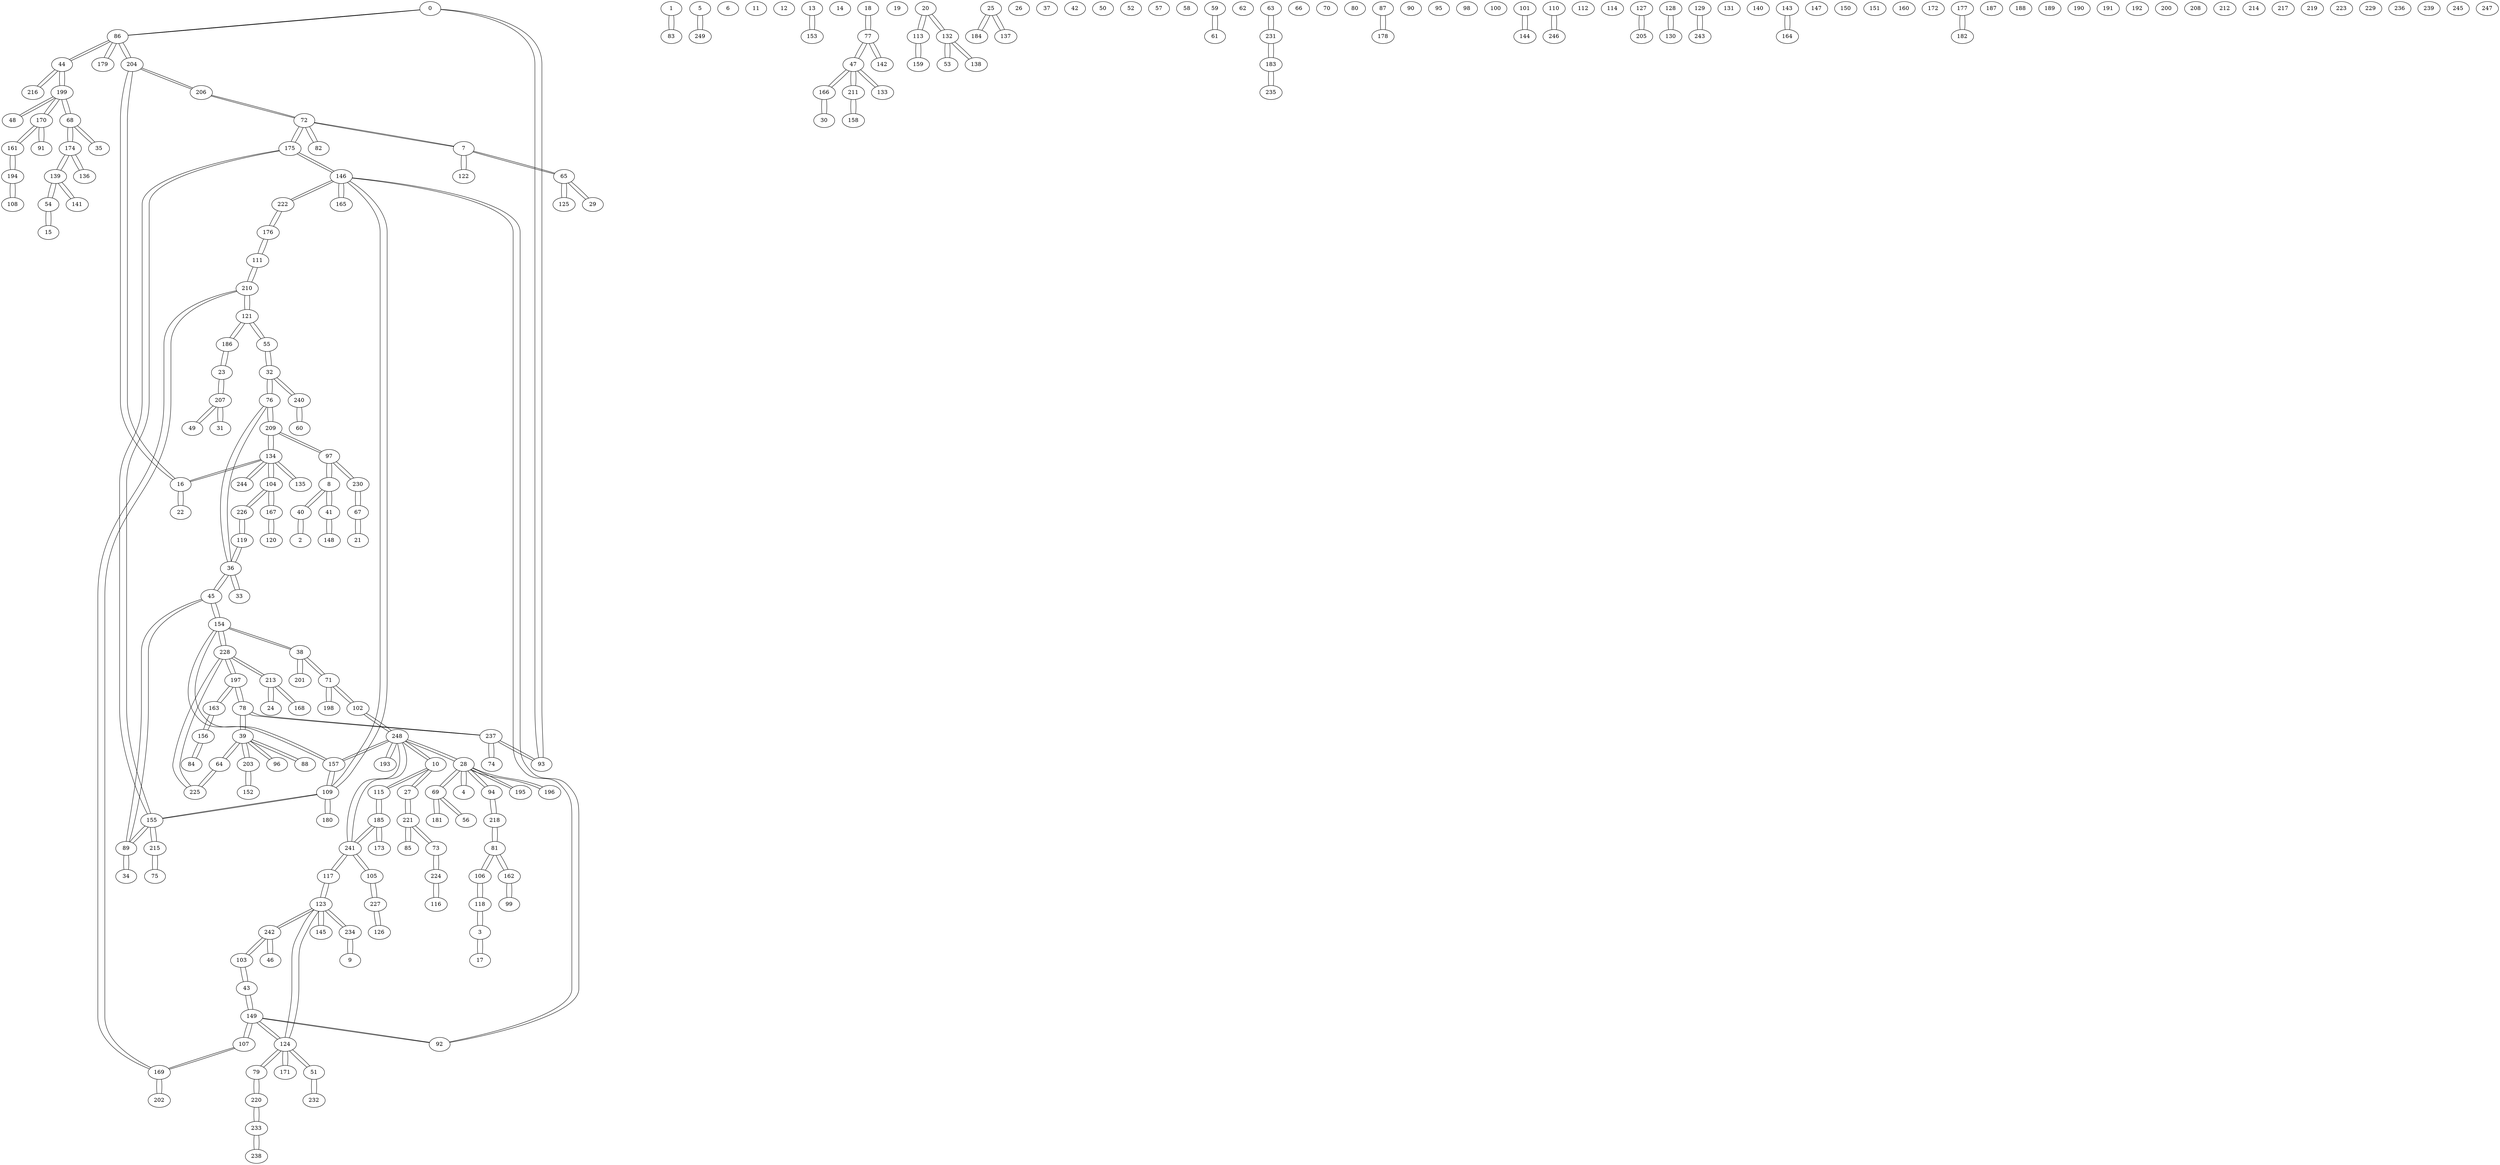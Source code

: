 graph {
0 -- 86 [ distancia=12 ]
0 -- 93 [ distancia=14 ]
1 -- 83 [ distancia=13 ]
2 -- 40 [ distancia=3 ]
3 -- 17 [ distancia=10 ]
3 -- 118 [ distancia=5 ]
4 -- 28 [ distancia=1 ]
5 -- 249 [ distancia=7 ]
6;
7 -- 122 [ distancia=1 ]
7 -- 65 [ distancia=1 ]
7 -- 72 [ distancia=6 ]
8 -- 41 [ distancia=2 ]
8 -- 40 [ distancia=10 ]
8 -- 97 [ distancia=13 ]
9 -- 234 [ distancia=1 ]
10 -- 248 [ distancia=7 ]
10 -- 27 [ distancia=6 ]
10 -- 115 [ distancia=2 ]
11;
12;
13 -- 153 [ distancia=4 ]
14;
15 -- 54 [ distancia=14 ]
16 -- 204 [ distancia=14 ]
16 -- 22 [ distancia=14 ]
16 -- 134 [ distancia=12 ]
17 -- 3 [ distancia=10 ]
18 -- 77 [ distancia=14 ]
19;
20 -- 113 [ distancia=8 ]
20 -- 132 [ distancia=9 ]
21 -- 67 [ distancia=6 ]
22 -- 16 [ distancia=14 ]
23 -- 186 [ distancia=3 ]
23 -- 207 [ distancia=7 ]
24 -- 213 [ distancia=14 ]
25 -- 184 [ distancia=9 ]
25 -- 137 [ distancia=7 ]
26;
27 -- 10 [ distancia=6 ]
27 -- 221 [ distancia=12 ]
28 -- 248 [ distancia=1 ]
28 -- 94 [ distancia=11 ]
28 -- 195 [ distancia=2 ]
28 -- 196 [ distancia=10 ]
28 -- 69 [ distancia=1 ]
28 -- 4 [ distancia=1 ]
29 -- 65 [ distancia=7 ]
30 -- 166 [ distancia=10 ]
31 -- 207 [ distancia=13 ]
32 -- 55 [ distancia=4 ]
32 -- 240 [ distancia=5 ]
32 -- 76 [ distancia=15 ]
33 -- 36 [ distancia=10 ]
34 -- 89 [ distancia=11 ]
35 -- 68 [ distancia=5 ]
36 -- 119 [ distancia=8 ]
36 -- 45 [ distancia=14 ]
36 -- 33 [ distancia=10 ]
36 -- 76 [ distancia=6 ]
37;
38 -- 71 [ distancia=6 ]
38 -- 201 [ distancia=4 ]
38 -- 154 [ distancia=8 ]
39 -- 78 [ distancia=5 ]
39 -- 64 [ distancia=12 ]
39 -- 96 [ distancia=3 ]
39 -- 88 [ distancia=15 ]
39 -- 203 [ distancia=14 ]
40 -- 2 [ distancia=3 ]
40 -- 8 [ distancia=10 ]
41 -- 148 [ distancia=10 ]
41 -- 8 [ distancia=2 ]
42;
43 -- 149 [ distancia=7 ]
43 -- 103 [ distancia=12 ]
44 -- 199 [ distancia=6 ]
44 -- 86 [ distancia=7 ]
44 -- 216 [ distancia=13 ]
45 -- 89 [ distancia=12 ]
45 -- 154 [ distancia=1 ]
45 -- 36 [ distancia=14 ]
46 -- 242 [ distancia=6 ]
47 -- 211 [ distancia=4 ]
47 -- 133 [ distancia=3 ]
47 -- 166 [ distancia=4 ]
47 -- 77 [ distancia=6 ]
48 -- 199 [ distancia=2 ]
49 -- 207 [ distancia=12 ]
50;
51 -- 232 [ distancia=13 ]
51 -- 124 [ distancia=12 ]
52;
53 -- 132 [ distancia=9 ]
54 -- 139 [ distancia=9 ]
54 -- 15 [ distancia=14 ]
55 -- 121 [ distancia=12 ]
55 -- 32 [ distancia=4 ]
56 -- 69 [ distancia=11 ]
57;
58;
59 -- 61 [ distancia=9 ]
60 -- 240 [ distancia=11 ]
61 -- 59 [ distancia=9 ]
62;
63 -- 231 [ distancia=11 ]
64 -- 225 [ distancia=15 ]
64 -- 39 [ distancia=12 ]
65 -- 125 [ distancia=2 ]
65 -- 7 [ distancia=1 ]
65 -- 29 [ distancia=7 ]
66;
67 -- 230 [ distancia=4 ]
67 -- 21 [ distancia=6 ]
68 -- 199 [ distancia=11 ]
68 -- 35 [ distancia=5 ]
68 -- 174 [ distancia=12 ]
69 -- 56 [ distancia=11 ]
69 -- 28 [ distancia=1 ]
69 -- 181 [ distancia=3 ]
70;
71 -- 102 [ distancia=1 ]
71 -- 38 [ distancia=6 ]
71 -- 198 [ distancia=8 ]
72 -- 82 [ distancia=13 ]
72 -- 175 [ distancia=2 ]
72 -- 206 [ distancia=6 ]
72 -- 7 [ distancia=6 ]
73 -- 221 [ distancia=1 ]
73 -- 224 [ distancia=14 ]
74 -- 237 [ distancia=15 ]
75 -- 215 [ distancia=14 ]
76 -- 209 [ distancia=5 ]
76 -- 32 [ distancia=15 ]
76 -- 36 [ distancia=6 ]
77 -- 142 [ distancia=8 ]
77 -- 18 [ distancia=14 ]
77 -- 47 [ distancia=6 ]
78 -- 39 [ distancia=5 ]
78 -- 197 [ distancia=3 ]
78 -- 237 [ distancia=1 ]
79 -- 220 [ distancia=2 ]
79 -- 124 [ distancia=13 ]
80;
81 -- 218 [ distancia=13 ]
81 -- 106 [ distancia=14 ]
81 -- 162 [ distancia=5 ]
82 -- 72 [ distancia=13 ]
83 -- 1 [ distancia=13 ]
84 -- 156 [ distancia=7 ]
85 -- 221 [ distancia=4 ]
86 -- 0 [ distancia=12 ]
86 -- 44 [ distancia=7 ]
86 -- 204 [ distancia=14 ]
86 -- 179 [ distancia=9 ]
87 -- 178 [ distancia=11 ]
88 -- 39 [ distancia=15 ]
89 -- 45 [ distancia=12 ]
89 -- 34 [ distancia=11 ]
89 -- 155 [ distancia=5 ]
90;
91 -- 170 [ distancia=7 ]
92 -- 149 [ distancia=10 ]
92 -- 146 [ distancia=14 ]
93 -- 0 [ distancia=14 ]
93 -- 237 [ distancia=11 ]
94 -- 28 [ distancia=11 ]
94 -- 218 [ distancia=7 ]
95;
96 -- 39 [ distancia=3 ]
97 -- 230 [ distancia=1 ]
97 -- 209 [ distancia=13 ]
97 -- 8 [ distancia=13 ]
98;
99 -- 162 [ distancia=14 ]
100;
101 -- 144 [ distancia=1 ]
102 -- 71 [ distancia=1 ]
102 -- 248 [ distancia=10 ]
103 -- 242 [ distancia=15 ]
103 -- 43 [ distancia=12 ]
104 -- 134 [ distancia=6 ]
104 -- 167 [ distancia=2 ]
104 -- 226 [ distancia=2 ]
105 -- 227 [ distancia=8 ]
105 -- 241 [ distancia=3 ]
106 -- 118 [ distancia=8 ]
106 -- 81 [ distancia=14 ]
107 -- 169 [ distancia=1 ]
107 -- 149 [ distancia=1 ]
108 -- 194 [ distancia=11 ]
109 -- 155 [ distancia=2 ]
109 -- 180 [ distancia=6 ]
109 -- 146 [ distancia=10 ]
109 -- 157 [ distancia=11 ]
110 -- 246 [ distancia=5 ]
111 -- 210 [ distancia=7 ]
111 -- 176 [ distancia=2 ]
112;
113 -- 20 [ distancia=8 ]
113 -- 159 [ distancia=9 ]
114;
115 -- 185 [ distancia=15 ]
115 -- 10 [ distancia=2 ]
116 -- 224 [ distancia=3 ]
117 -- 241 [ distancia=3 ]
117 -- 123 [ distancia=4 ]
118 -- 106 [ distancia=8 ]
118 -- 3 [ distancia=5 ]
119 -- 36 [ distancia=8 ]
119 -- 226 [ distancia=6 ]
120 -- 167 [ distancia=2 ]
121 -- 55 [ distancia=12 ]
121 -- 186 [ distancia=7 ]
121 -- 210 [ distancia=3 ]
122 -- 7 [ distancia=1 ]
123 -- 234 [ distancia=12 ]
123 -- 145 [ distancia=1 ]
123 -- 117 [ distancia=4 ]
123 -- 242 [ distancia=11 ]
123 -- 124 [ distancia=4 ]
124 -- 149 [ distancia=7 ]
124 -- 171 [ distancia=1 ]
124 -- 123 [ distancia=4 ]
124 -- 79 [ distancia=13 ]
124 -- 51 [ distancia=12 ]
125 -- 65 [ distancia=2 ]
126 -- 227 [ distancia=6 ]
127 -- 205 [ distancia=1 ]
128 -- 130 [ distancia=4 ]
129 -- 243 [ distancia=13 ]
130 -- 128 [ distancia=4 ]
131;
132 -- 53 [ distancia=9 ]
132 -- 20 [ distancia=9 ]
132 -- 138 [ distancia=15 ]
133 -- 47 [ distancia=3 ]
134 -- 104 [ distancia=6 ]
134 -- 135 [ distancia=13 ]
134 -- 244 [ distancia=12 ]
134 -- 209 [ distancia=5 ]
134 -- 16 [ distancia=12 ]
135 -- 134 [ distancia=13 ]
136 -- 174 [ distancia=7 ]
137 -- 25 [ distancia=7 ]
138 -- 132 [ distancia=15 ]
139 -- 54 [ distancia=9 ]
139 -- 141 [ distancia=14 ]
139 -- 174 [ distancia=6 ]
140;
141 -- 139 [ distancia=14 ]
142 -- 77 [ distancia=8 ]
143 -- 164 [ distancia=2 ]
144 -- 101 [ distancia=1 ]
145 -- 123 [ distancia=1 ]
146 -- 165 [ distancia=6 ]
146 -- 222 [ distancia=1 ]
146 -- 175 [ distancia=15 ]
146 -- 109 [ distancia=10 ]
146 -- 92 [ distancia=14 ]
147;
148 -- 41 [ distancia=10 ]
149 -- 124 [ distancia=7 ]
149 -- 92 [ distancia=10 ]
149 -- 43 [ distancia=7 ]
149 -- 107 [ distancia=1 ]
150;
151;
152 -- 203 [ distancia=1 ]
153 -- 13 [ distancia=4 ]
154 -- 228 [ distancia=2 ]
154 -- 45 [ distancia=1 ]
154 -- 38 [ distancia=8 ]
154 -- 157 [ distancia=13 ]
155 -- 175 [ distancia=10 ]
155 -- 109 [ distancia=2 ]
155 -- 89 [ distancia=5 ]
155 -- 215 [ distancia=7 ]
156 -- 84 [ distancia=7 ]
156 -- 163 [ distancia=15 ]
157 -- 248 [ distancia=10 ]
157 -- 154 [ distancia=13 ]
157 -- 109 [ distancia=11 ]
158 -- 211 [ distancia=7 ]
159 -- 113 [ distancia=9 ]
160;
161 -- 170 [ distancia=10 ]
161 -- 194 [ distancia=13 ]
162 -- 81 [ distancia=5 ]
162 -- 99 [ distancia=14 ]
163 -- 156 [ distancia=15 ]
163 -- 197 [ distancia=13 ]
164 -- 143 [ distancia=2 ]
165 -- 146 [ distancia=6 ]
166 -- 30 [ distancia=10 ]
166 -- 47 [ distancia=4 ]
167 -- 104 [ distancia=2 ]
167 -- 120 [ distancia=2 ]
168 -- 213 [ distancia=8 ]
169 -- 202 [ distancia=8 ]
169 -- 210 [ distancia=14 ]
169 -- 107 [ distancia=1 ]
170 -- 161 [ distancia=10 ]
170 -- 91 [ distancia=7 ]
170 -- 199 [ distancia=11 ]
171 -- 124 [ distancia=1 ]
172;
173 -- 185 [ distancia=15 ]
174 -- 136 [ distancia=7 ]
174 -- 139 [ distancia=6 ]
174 -- 68 [ distancia=12 ]
175 -- 72 [ distancia=2 ]
175 -- 155 [ distancia=10 ]
175 -- 146 [ distancia=15 ]
176 -- 222 [ distancia=9 ]
176 -- 111 [ distancia=2 ]
177 -- 182 [ distancia=11 ]
178 -- 87 [ distancia=11 ]
179 -- 86 [ distancia=9 ]
180 -- 109 [ distancia=6 ]
181 -- 69 [ distancia=3 ]
182 -- 177 [ distancia=11 ]
183 -- 231 [ distancia=11 ]
183 -- 235 [ distancia=2 ]
184 -- 25 [ distancia=9 ]
185 -- 173 [ distancia=15 ]
185 -- 115 [ distancia=15 ]
185 -- 241 [ distancia=4 ]
186 -- 121 [ distancia=7 ]
186 -- 23 [ distancia=3 ]
187;
188;
189;
190;
191;
192;
193 -- 248 [ distancia=15 ]
194 -- 161 [ distancia=13 ]
194 -- 108 [ distancia=11 ]
195 -- 28 [ distancia=2 ]
196 -- 28 [ distancia=10 ]
197 -- 228 [ distancia=9 ]
197 -- 78 [ distancia=3 ]
197 -- 163 [ distancia=13 ]
198 -- 71 [ distancia=8 ]
199 -- 44 [ distancia=6 ]
199 -- 48 [ distancia=2 ]
199 -- 68 [ distancia=11 ]
199 -- 170 [ distancia=11 ]
200;
201 -- 38 [ distancia=4 ]
202 -- 169 [ distancia=8 ]
203 -- 152 [ distancia=1 ]
203 -- 39 [ distancia=14 ]
204 -- 16 [ distancia=14 ]
204 -- 206 [ distancia=8 ]
204 -- 86 [ distancia=14 ]
205 -- 127 [ distancia=1 ]
206 -- 204 [ distancia=8 ]
206 -- 72 [ distancia=6 ]
207 -- 31 [ distancia=13 ]
207 -- 49 [ distancia=12 ]
207 -- 23 [ distancia=7 ]
208;
209 -- 76 [ distancia=5 ]
209 -- 134 [ distancia=5 ]
209 -- 97 [ distancia=13 ]
210 -- 111 [ distancia=7 ]
210 -- 169 [ distancia=14 ]
210 -- 121 [ distancia=3 ]
211 -- 47 [ distancia=4 ]
211 -- 158 [ distancia=7 ]
212;
213 -- 24 [ distancia=14 ]
213 -- 168 [ distancia=8 ]
213 -- 228 [ distancia=11 ]
214;
215 -- 155 [ distancia=7 ]
215 -- 75 [ distancia=14 ]
216 -- 44 [ distancia=13 ]
217;
218 -- 81 [ distancia=13 ]
218 -- 94 [ distancia=7 ]
219;
220 -- 79 [ distancia=2 ]
220 -- 233 [ distancia=2 ]
221 -- 73 [ distancia=1 ]
221 -- 85 [ distancia=4 ]
221 -- 27 [ distancia=12 ]
222 -- 176 [ distancia=9 ]
222 -- 146 [ distancia=1 ]
223;
224 -- 73 [ distancia=14 ]
224 -- 116 [ distancia=3 ]
225 -- 64 [ distancia=15 ]
225 -- 228 [ distancia=2 ]
226 -- 119 [ distancia=6 ]
226 -- 104 [ distancia=2 ]
227 -- 105 [ distancia=8 ]
227 -- 126 [ distancia=6 ]
228 -- 225 [ distancia=2 ]
228 -- 197 [ distancia=9 ]
228 -- 154 [ distancia=2 ]
228 -- 213 [ distancia=11 ]
229;
230 -- 97 [ distancia=1 ]
230 -- 67 [ distancia=4 ]
231 -- 183 [ distancia=11 ]
231 -- 63 [ distancia=11 ]
232 -- 51 [ distancia=13 ]
233 -- 238 [ distancia=11 ]
233 -- 220 [ distancia=2 ]
234 -- 9 [ distancia=1 ]
234 -- 123 [ distancia=12 ]
235 -- 183 [ distancia=2 ]
236;
237 -- 74 [ distancia=15 ]
237 -- 78 [ distancia=1 ]
237 -- 93 [ distancia=11 ]
238 -- 233 [ distancia=11 ]
239;
240 -- 60 [ distancia=11 ]
240 -- 32 [ distancia=5 ]
241 -- 248 [ distancia=8 ]
241 -- 105 [ distancia=3 ]
241 -- 117 [ distancia=3 ]
241 -- 185 [ distancia=4 ]
242 -- 46 [ distancia=6 ]
242 -- 103 [ distancia=15 ]
242 -- 123 [ distancia=11 ]
243 -- 129 [ distancia=13 ]
244 -- 134 [ distancia=12 ]
245;
246 -- 110 [ distancia=5 ]
247;
248 -- 193 [ distancia=15 ]
248 -- 28 [ distancia=1 ]
248 -- 241 [ distancia=8 ]
248 -- 10 [ distancia=7 ]
248 -- 157 [ distancia=10 ]
248 -- 102 [ distancia=10 ]
249 -- 5 [ distancia=7 ]
}

